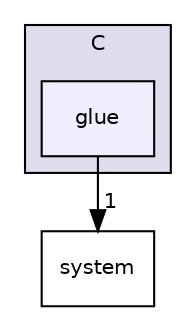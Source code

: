 digraph "include/Inventor/C/glue" {
  compound=true
  node [ fontsize="10", fontname="Helvetica"];
  edge [ labelfontsize="10", labelfontname="Helvetica"];
  subgraph clusterdir_c926cf464acaebc2091d00c8a935648f {
    graph [ bgcolor="#ddddee", pencolor="black", label="C" fontname="Helvetica", fontsize="10", URL="dir_c926cf464acaebc2091d00c8a935648f.html"]
  dir_b6a496613d4495becf4f5316107796c7 [shape=box, label="glue", style="filled", fillcolor="#eeeeff", pencolor="black", URL="dir_b6a496613d4495becf4f5316107796c7.html"];
  }
  dir_ccbe5ea3496a22e625d8939f76145396 [shape=box label="system" URL="dir_ccbe5ea3496a22e625d8939f76145396.html"];
  dir_b6a496613d4495becf4f5316107796c7->dir_ccbe5ea3496a22e625d8939f76145396 [headlabel="1", labeldistance=1.5 headhref="dir_000019_000020.html"];
}
